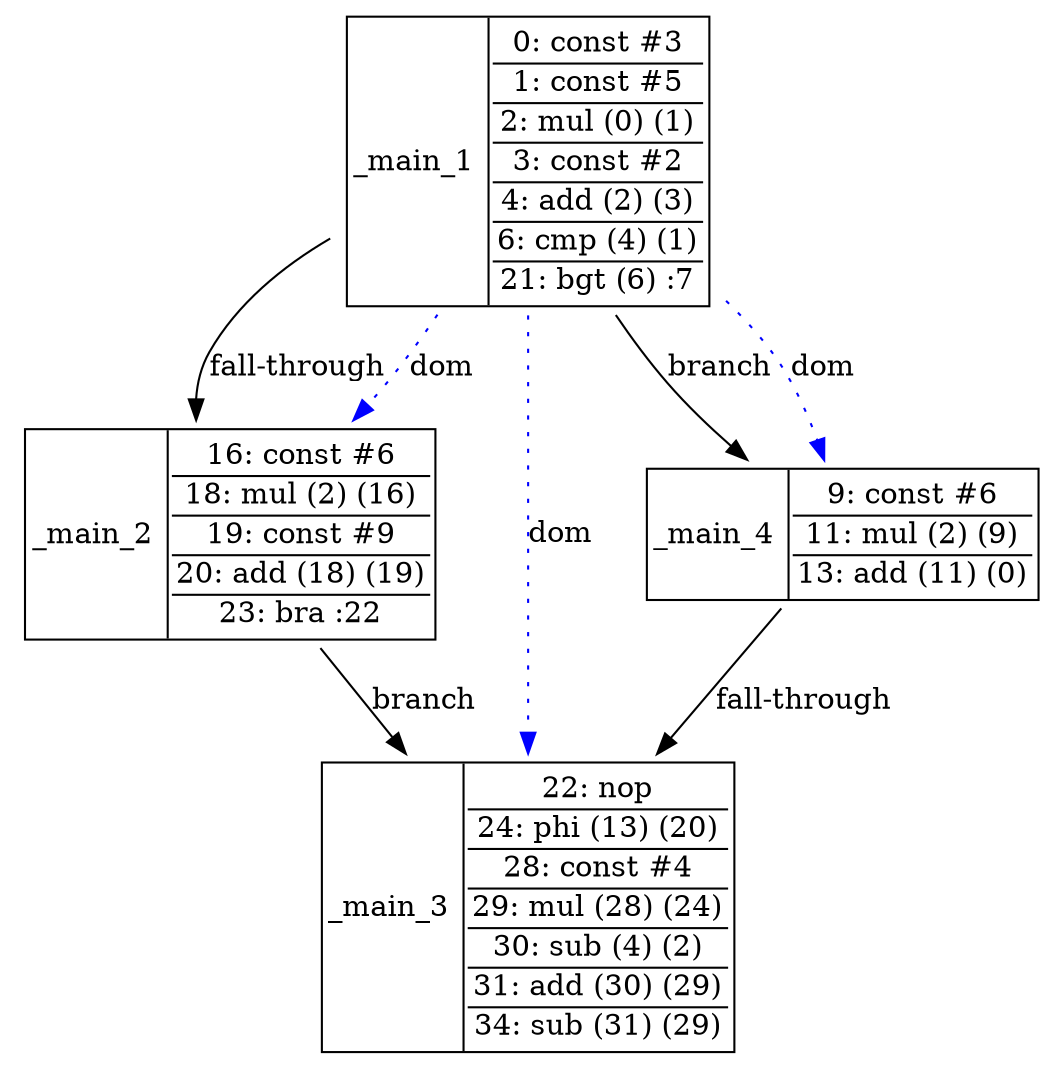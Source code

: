 digraph {
node [shape=plaintext]
_main_1[label=<<table cellspacing="0" cellborder="0"><tr><td>_main_1 </td><vr/><td><table cellspacing="0" cellborder="0" border="0">
	<tr><td>0: const #3</td></tr><hr/>
	<tr><td>1: const #5</td></tr><hr/>
	<tr><td>2: mul (0) (1)</td></tr><hr/>
	<tr><td>3: const #2</td></tr><hr/>
	<tr><td>4: add (2) (3)</td></tr><hr/>
	<tr><td>6: cmp (4) (1)</td></tr><hr/>
	<tr><td>21: bgt (6) :7</td></tr>
</table></td></tr></table>>];

_main_2[label=<<table cellspacing="0" cellborder="0"><tr><td>_main_2 </td><vr/><td><table cellspacing="0" cellborder="0" border="0">
	<tr><td>16: const #6</td></tr><hr/>
	<tr><td>18: mul (2) (16)</td></tr><hr/>
	<tr><td>19: const #9</td></tr><hr/>
	<tr><td>20: add (18) (19)</td></tr><hr/>
	<tr><td>23: bra :22</td></tr>
</table></td></tr></table>>];

_main_3[label=<<table cellspacing="0" cellborder="0"><tr><td>_main_3 </td><vr/><td><table cellspacing="0" cellborder="0" border="0">
	<tr><td>22: nop</td></tr><hr/>
	<tr><td>24: phi (13) (20)</td></tr><hr/>
	<tr><td>28: const #4</td></tr><hr/>
	<tr><td>29: mul (28) (24)</td></tr><hr/>
	<tr><td>30: sub (4) (2)</td></tr><hr/>
	<tr><td>31: add (30) (29)</td></tr><hr/>
	<tr><td>34: sub (31) (29)</td></tr>
</table></td></tr></table>>];

_main_4[label=<<table cellspacing="0" cellborder="0"><tr><td>_main_4 </td><vr/><td><table cellspacing="0" cellborder="0" border="0">
	<tr><td>9: const #6</td></tr><hr/>
	<tr><td>11: mul (2) (9)</td></tr><hr/>
	<tr><td>13: add (11) (0)</td></tr>
</table></td></tr></table>>];

_main_1 -> _main_2 [label="fall-through"];
_main_1 -> _main_4 [label="branch"];
_main_2 -> _main_3 [label="branch"];
_main_1 -> _main_2 [style=dotted, color=blue, label="dom"];
_main_1 -> _main_3 [style=dotted, color=blue, label="dom"];
_main_4 -> _main_3 [label="fall-through"];
_main_1 -> _main_4 [style=dotted, color=blue, label="dom"];

}
